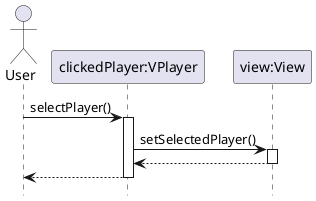 @startuml selectPlayer
hide footbox


actor User
participant "clickedPlayer:VPlayer" as player
participant "view:View" as view

User -> player : selectPlayer()
activate player

player -> view : setSelectedPlayer()
activate view
return

return
@enduml